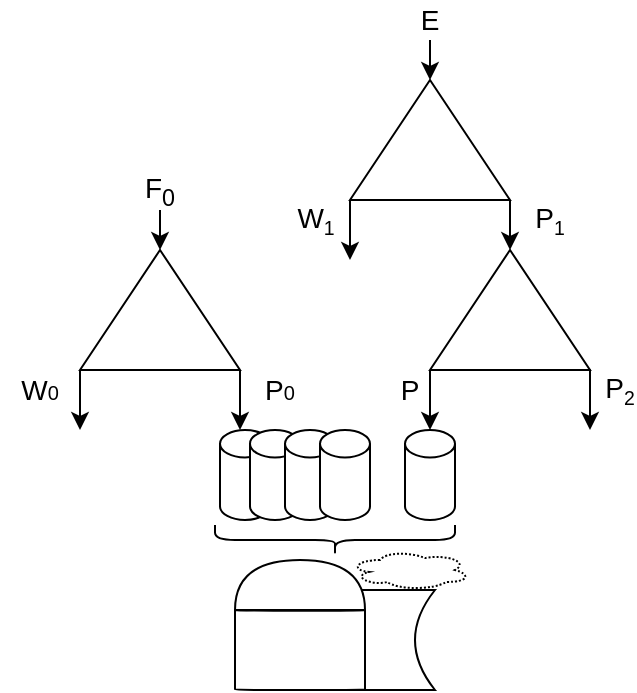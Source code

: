 <mxfile scale="10" border="0">
    <diagram id="YnQyo2uodswjvBjNdOXn" name="Page-1">
        <mxGraphModel dx="990" dy="429" grid="1" gridSize="10" guides="1" tooltips="1" connect="1" arrows="1" fold="1" page="1" pageScale="1" pageWidth="827" pageHeight="1169" math="0" shadow="0">
            <root>
                <mxCell id="0"/>
                <mxCell id="1" parent="0"/>
                <mxCell id="2" value="" style="endArrow=classic;html=1;" parent="1" edge="1">
                    <mxGeometry width="50" height="50" relative="1" as="geometry">
                        <mxPoint x="380" y="190" as="sourcePoint"/>
                        <mxPoint x="380" y="210.0" as="targetPoint"/>
                    </mxGeometry>
                </mxCell>
                <mxCell id="3" value="" style="endArrow=classic;html=1;" parent="1" edge="1">
                    <mxGeometry width="50" height="50" relative="1" as="geometry">
                        <mxPoint x="340" y="270.0" as="sourcePoint"/>
                        <mxPoint x="340" y="300.0" as="targetPoint"/>
                    </mxGeometry>
                </mxCell>
                <mxCell id="4" value="" style="triangle;whiteSpace=wrap;html=1;rotation=-90;" parent="1" vertex="1">
                    <mxGeometry x="350" y="200" width="60" height="80" as="geometry"/>
                </mxCell>
                <mxCell id="5" value="" style="endArrow=classic;html=1;exitX=0;exitY=0;exitDx=0;exitDy=0;" parent="1" edge="1" source="9">
                    <mxGeometry width="50" height="50" relative="1" as="geometry">
                        <mxPoint x="420" y="245.0" as="sourcePoint"/>
                        <mxPoint x="420" y="295.0" as="targetPoint"/>
                    </mxGeometry>
                </mxCell>
                <mxCell id="6" value="" style="triangle;whiteSpace=wrap;html=1;rotation=-90;" parent="1" vertex="1">
                    <mxGeometry x="390" y="285" width="60" height="80" as="geometry"/>
                </mxCell>
                <mxCell id="7" value="&lt;font style=&quot;font-size: 14px&quot;&gt;E&lt;/font&gt;" style="text;html=1;strokeColor=none;fillColor=none;align=center;verticalAlign=middle;whiteSpace=wrap;rounded=0;" parent="1" vertex="1">
                    <mxGeometry x="360" y="170" width="40" height="20" as="geometry"/>
                </mxCell>
                <mxCell id="8" value="&lt;font style=&quot;font-size: 14px&quot;&gt;W&lt;/font&gt;&lt;font style=&quot;font-size: 11.667px&quot;&gt;&lt;sub&gt;1&lt;/sub&gt;&lt;/font&gt;" style="text;html=1;strokeColor=none;fillColor=none;align=center;verticalAlign=middle;whiteSpace=wrap;rounded=0;" parent="1" vertex="1">
                    <mxGeometry x="302.5" y="270" width="40" height="20" as="geometry"/>
                </mxCell>
                <mxCell id="9" value="&lt;font style=&quot;font-size: 14px&quot;&gt;P&lt;/font&gt;&lt;font style=&quot;font-size: 11.667px&quot;&gt;&lt;sub&gt;1&lt;/sub&gt;&lt;/font&gt;" style="text;html=1;strokeColor=none;fillColor=none;align=center;verticalAlign=middle;whiteSpace=wrap;rounded=0;" parent="1" vertex="1">
                    <mxGeometry x="420" y="270" width="40" height="20" as="geometry"/>
                </mxCell>
                <mxCell id="18" value="" style="endArrow=classic;html=1;" parent="1" edge="1">
                    <mxGeometry width="50" height="50" relative="1" as="geometry">
                        <mxPoint x="380" y="355" as="sourcePoint"/>
                        <mxPoint x="380" y="385" as="targetPoint"/>
                        <Array as="points">
                            <mxPoint x="379.89" y="355"/>
                        </Array>
                    </mxGeometry>
                </mxCell>
                <mxCell id="19" value="" style="endArrow=classic;html=1;" parent="1" edge="1">
                    <mxGeometry width="50" height="50" relative="1" as="geometry">
                        <mxPoint x="460" y="354.66" as="sourcePoint"/>
                        <mxPoint x="460" y="385" as="targetPoint"/>
                    </mxGeometry>
                </mxCell>
                <mxCell id="21" value="&lt;font style=&quot;font-size: 14px&quot;&gt;P&lt;/font&gt;&lt;font style=&quot;font-size: 11.667px&quot;&gt;&lt;sub&gt;2&lt;/sub&gt;&lt;/font&gt;" style="text;html=1;strokeColor=none;fillColor=none;align=center;verticalAlign=middle;whiteSpace=wrap;rounded=0;" parent="1" vertex="1">
                    <mxGeometry x="470" y="330" width="10" height="70" as="geometry"/>
                </mxCell>
                <mxCell id="30" value="&lt;font style=&quot;font-size: 14px&quot;&gt;P&lt;/font&gt;" style="text;html=1;strokeColor=none;fillColor=none;align=center;verticalAlign=middle;whiteSpace=wrap;rounded=0;" parent="1" vertex="1">
                    <mxGeometry x="350" y="355" width="40" height="20" as="geometry"/>
                </mxCell>
                <mxCell id="31" value="" style="shape=cylinder3;whiteSpace=wrap;html=1;boundedLbl=1;backgroundOutline=1;size=6.854;" parent="1" vertex="1">
                    <mxGeometry x="367.5" y="385" width="25" height="45" as="geometry"/>
                </mxCell>
                <mxCell id="32" value="" style="shape=curlyBracket;whiteSpace=wrap;html=1;rounded=1;flipH=1;rotation=90;" parent="1" vertex="1">
                    <mxGeometry x="325" y="380" width="15" height="120" as="geometry"/>
                </mxCell>
                <mxCell id="33" value="" style="shape=cylinder3;whiteSpace=wrap;html=1;boundedLbl=1;backgroundOutline=1;size=6.854;" parent="1" vertex="1">
                    <mxGeometry x="275" y="385" width="25" height="45" as="geometry"/>
                </mxCell>
                <mxCell id="34" value="" style="shape=cylinder3;whiteSpace=wrap;html=1;boundedLbl=1;backgroundOutline=1;size=6.854;" parent="1" vertex="1">
                    <mxGeometry x="290" y="385" width="25" height="45" as="geometry"/>
                </mxCell>
                <mxCell id="35" value="" style="shape=cylinder3;whiteSpace=wrap;html=1;boundedLbl=1;backgroundOutline=1;size=6.854;" parent="1" vertex="1">
                    <mxGeometry x="307.5" y="385" width="25" height="45" as="geometry"/>
                </mxCell>
                <mxCell id="36" value="" style="shape=cylinder3;whiteSpace=wrap;html=1;boundedLbl=1;backgroundOutline=1;size=6.854;" parent="1" vertex="1">
                    <mxGeometry x="325" y="385" width="25" height="45" as="geometry"/>
                </mxCell>
                <mxCell id="47" value="" style="endArrow=classic;html=1;" parent="1" edge="1">
                    <mxGeometry width="50" height="50" relative="1" as="geometry">
                        <mxPoint x="245" y="275" as="sourcePoint"/>
                        <mxPoint x="245" y="295.0" as="targetPoint"/>
                    </mxGeometry>
                </mxCell>
                <mxCell id="48" value="" style="endArrow=classic;html=1;" parent="1" edge="1">
                    <mxGeometry width="50" height="50" relative="1" as="geometry">
                        <mxPoint x="205" y="355.0" as="sourcePoint"/>
                        <mxPoint x="205" y="385.0" as="targetPoint"/>
                    </mxGeometry>
                </mxCell>
                <mxCell id="49" value="" style="triangle;whiteSpace=wrap;html=1;rotation=-90;" parent="1" vertex="1">
                    <mxGeometry x="215" y="285" width="60" height="80" as="geometry"/>
                </mxCell>
                <mxCell id="50" value="&lt;font style=&quot;font-size: 14px&quot;&gt;F&lt;sub&gt;0&lt;/sub&gt;&lt;/font&gt;" style="text;html=1;strokeColor=none;fillColor=none;align=center;verticalAlign=middle;whiteSpace=wrap;rounded=0;" parent="1" vertex="1">
                    <mxGeometry x="225" y="255" width="40" height="20" as="geometry"/>
                </mxCell>
                <mxCell id="51" value="&lt;font style=&quot;font-size: 14px&quot;&gt;W&lt;/font&gt;&lt;font size=&quot;1&quot;&gt;0&lt;/font&gt;" style="text;html=1;strokeColor=none;fillColor=none;align=center;verticalAlign=middle;whiteSpace=wrap;rounded=0;" parent="1" vertex="1">
                    <mxGeometry x="165" y="355" width="40" height="20" as="geometry"/>
                </mxCell>
                <mxCell id="52" value="&lt;font style=&quot;font-size: 14px&quot;&gt;P&lt;/font&gt;&lt;font size=&quot;1&quot;&gt;0&lt;/font&gt;" style="text;html=1;strokeColor=none;fillColor=none;align=center;verticalAlign=middle;whiteSpace=wrap;rounded=0;" parent="1" vertex="1">
                    <mxGeometry x="285" y="355" width="40" height="20" as="geometry"/>
                </mxCell>
                <mxCell id="53" value="" style="endArrow=classic;html=1;" parent="1" edge="1">
                    <mxGeometry width="50" height="50" relative="1" as="geometry">
                        <mxPoint x="285" y="355.0" as="sourcePoint"/>
                        <mxPoint x="285" y="385.0" as="targetPoint"/>
                    </mxGeometry>
                </mxCell>
                <mxCell id="54" value="" style="shape=dataStorage;whiteSpace=wrap;html=1;fixedSize=1;size=10;strokeWidth=1;" parent="1" vertex="1">
                    <mxGeometry x="317.5" y="465" width="65" height="50" as="geometry"/>
                </mxCell>
                <mxCell id="55" value="" style="shape=cylinder3;whiteSpace=wrap;html=1;boundedLbl=1;backgroundOutline=1;size=0.191;strokeWidth=1;" parent="1" vertex="1">
                    <mxGeometry x="282.5" y="475" width="65" height="40" as="geometry"/>
                </mxCell>
                <mxCell id="56" value="" style="shape=or;whiteSpace=wrap;html=1;rotation=-90;strokeWidth=1;" parent="1" vertex="1">
                    <mxGeometry x="302.5" y="430" width="25" height="65" as="geometry"/>
                </mxCell>
                <mxCell id="57" value="" style="ellipse;shape=cloud;whiteSpace=wrap;html=1;dashed=1;dashPattern=1 1;" parent="1" vertex="1">
                    <mxGeometry x="340" y="445" width="60" height="20" as="geometry"/>
                </mxCell>
            </root>
        </mxGraphModel>
    </diagram>
</mxfile>
